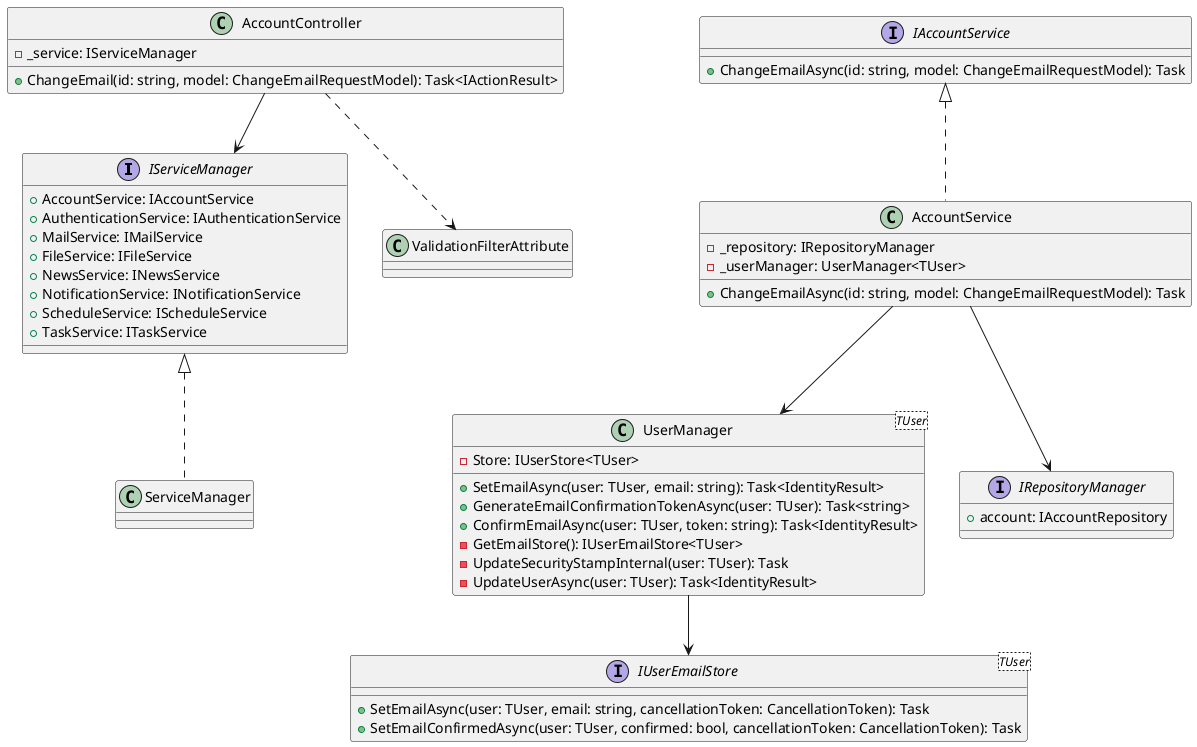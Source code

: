 @startuml Class Diagram

interface IServiceManager {
    +AccountService: IAccountService
    +AuthenticationService: IAuthenticationService
    +MailService: IMailService
    +FileService: IFileService
    +NewsService: INewsService
    +NotificationService: INotificationService
    +ScheduleService: IScheduleService
    +TaskService: ITaskService
}


interface IAccountService {
    +ChangeEmailAsync(id: string, model: ChangeEmailRequestModel): Task
}

class AccountService {
    -_repository: IRepositoryManager
    -_userManager: UserManager<TUser>
    +ChangeEmailAsync(id: string, model: ChangeEmailRequestModel): Task
}

class UserManager<TUser> {
    -Store: IUserStore<TUser>
    +SetEmailAsync(user: TUser, email: string): Task<IdentityResult>
    +GenerateEmailConfirmationTokenAsync(user: TUser): Task<string>
    +ConfirmEmailAsync(user: TUser, token: string): Task<IdentityResult>
    -GetEmailStore(): IUserEmailStore<TUser>
    -UpdateSecurityStampInternal(user: TUser): Task
    -UpdateUserAsync(user: TUser): Task<IdentityResult>
}

interface IUserEmailStore<TUser> {
    +SetEmailAsync(user: TUser, email: string, cancellationToken: CancellationToken): Task
    +SetEmailConfirmedAsync(user: TUser, confirmed: bool, cancellationToken: CancellationToken): Task
}

class AccountController {
    -_service: IServiceManager
    +ChangeEmail(id: string, model: ChangeEmailRequestModel): Task<IActionResult>
}

class ValidationFilterAttribute {
}

interface IRepositoryManager {
    +account: IAccountRepository
}

IServiceManager <|.. ServiceManager
IAccountService <|.. AccountService

AccountController --> IServiceManager
AccountController ..> ValidationFilterAttribute

AccountService --> IRepositoryManager
AccountService --> UserManager

UserManager --> IUserEmailStore

@enduml